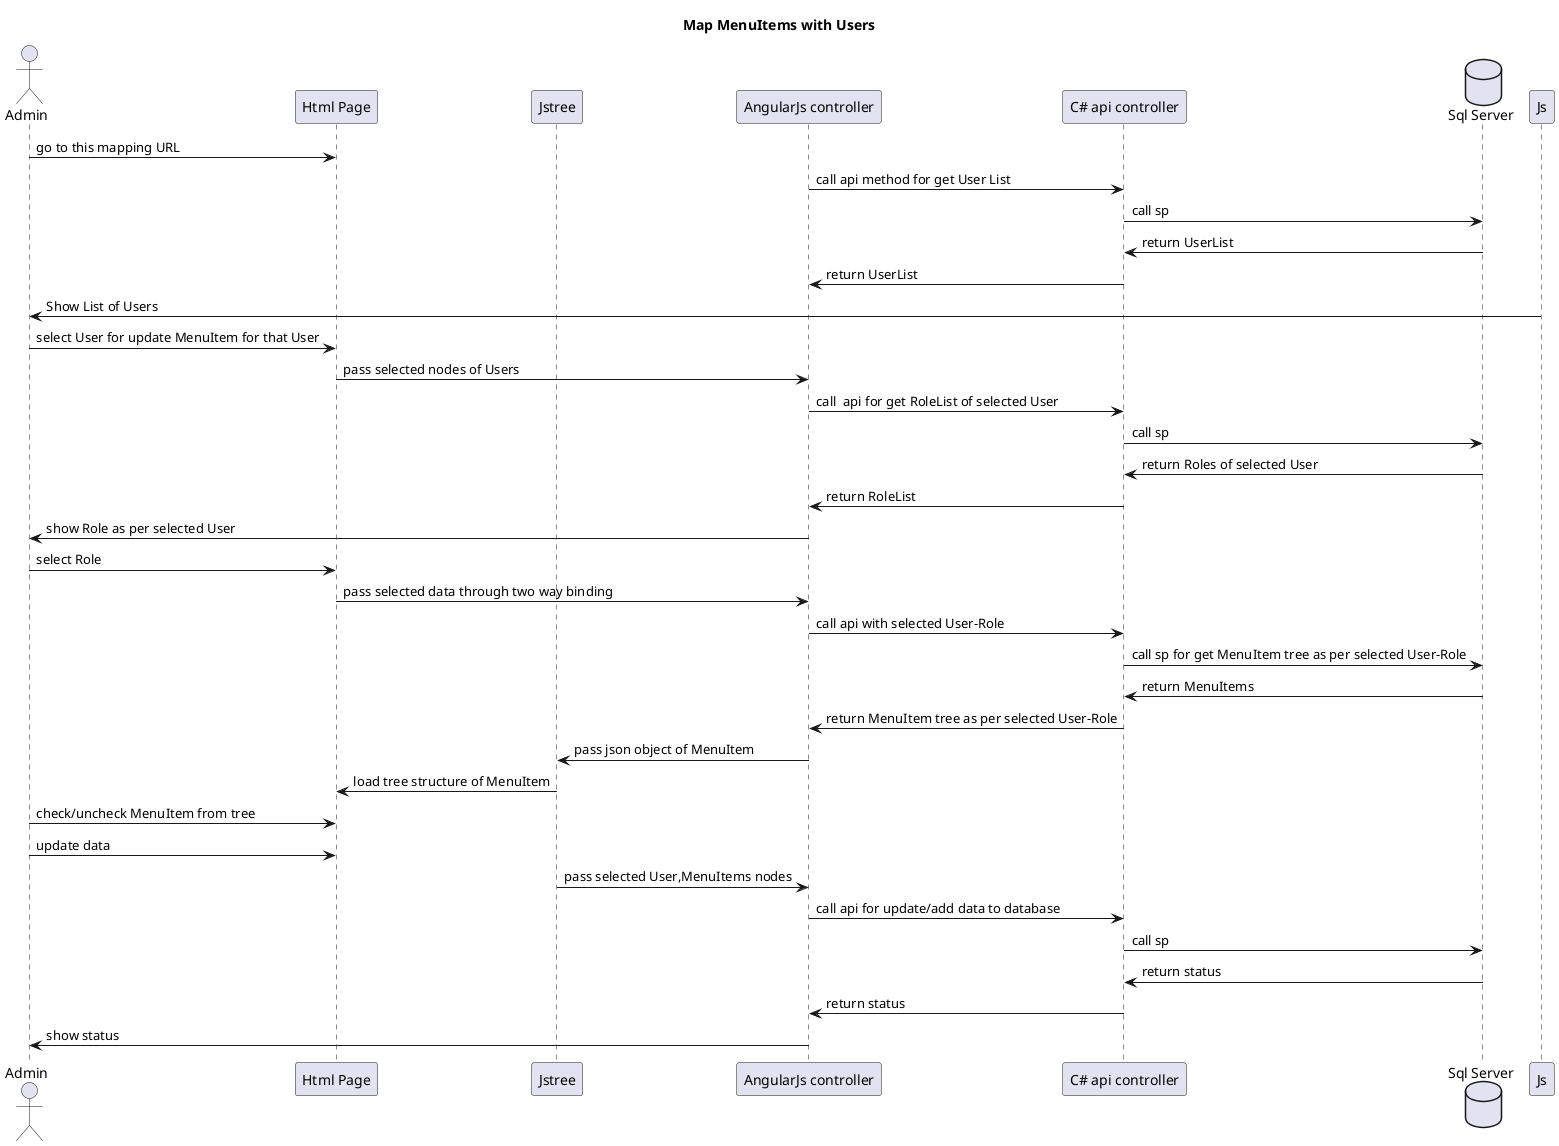 @startuml Map MenuItems with Users
title Map MenuItems with Users

actor "Admin" as User
participant "Html Page" as html
participant "Jstree" as jt
participant "AngularJs controller" as js
participant "C# api controller" as api
database "Sql Server" as db


   User -> html : go to this mapping URL
   js -> api : call api method for get User List
   api -> db : call sp
   db -> api : return UserList
   api -> js : return UserList
   Js -> User : Show List of Users
   User -> html : select User for update MenuItem for that User
   html -> js : pass selected nodes of Users
   js -> api : call  api for get RoleList of selected User
   api -> db : call sp
   db -> api : return Roles of selected User
   api -> js: return RoleList
   js -> User: show Role as per selected User
   User -> html : select Role
   html -> js : pass selected data through two way binding
   js -> api : call api with selected User-Role
   api -> db : call sp for get MenuItem tree as per selected User-Role
   db -> api : return MenuItems
   api -> js : return MenuItem tree as per selected User-Role
   js -> jt : pass json object of MenuItem
   jt -> html : load tree structure of MenuItem
   User -> html : check/uncheck MenuItem from tree
   User -> html : update data
   jt -> js: pass selected User,MenuItems nodes
   js ->api: call api for update/add data to database
   api -> db : call sp
   db ->api: return status
   api -> js : return status
   js -> User: show status


@enduml
